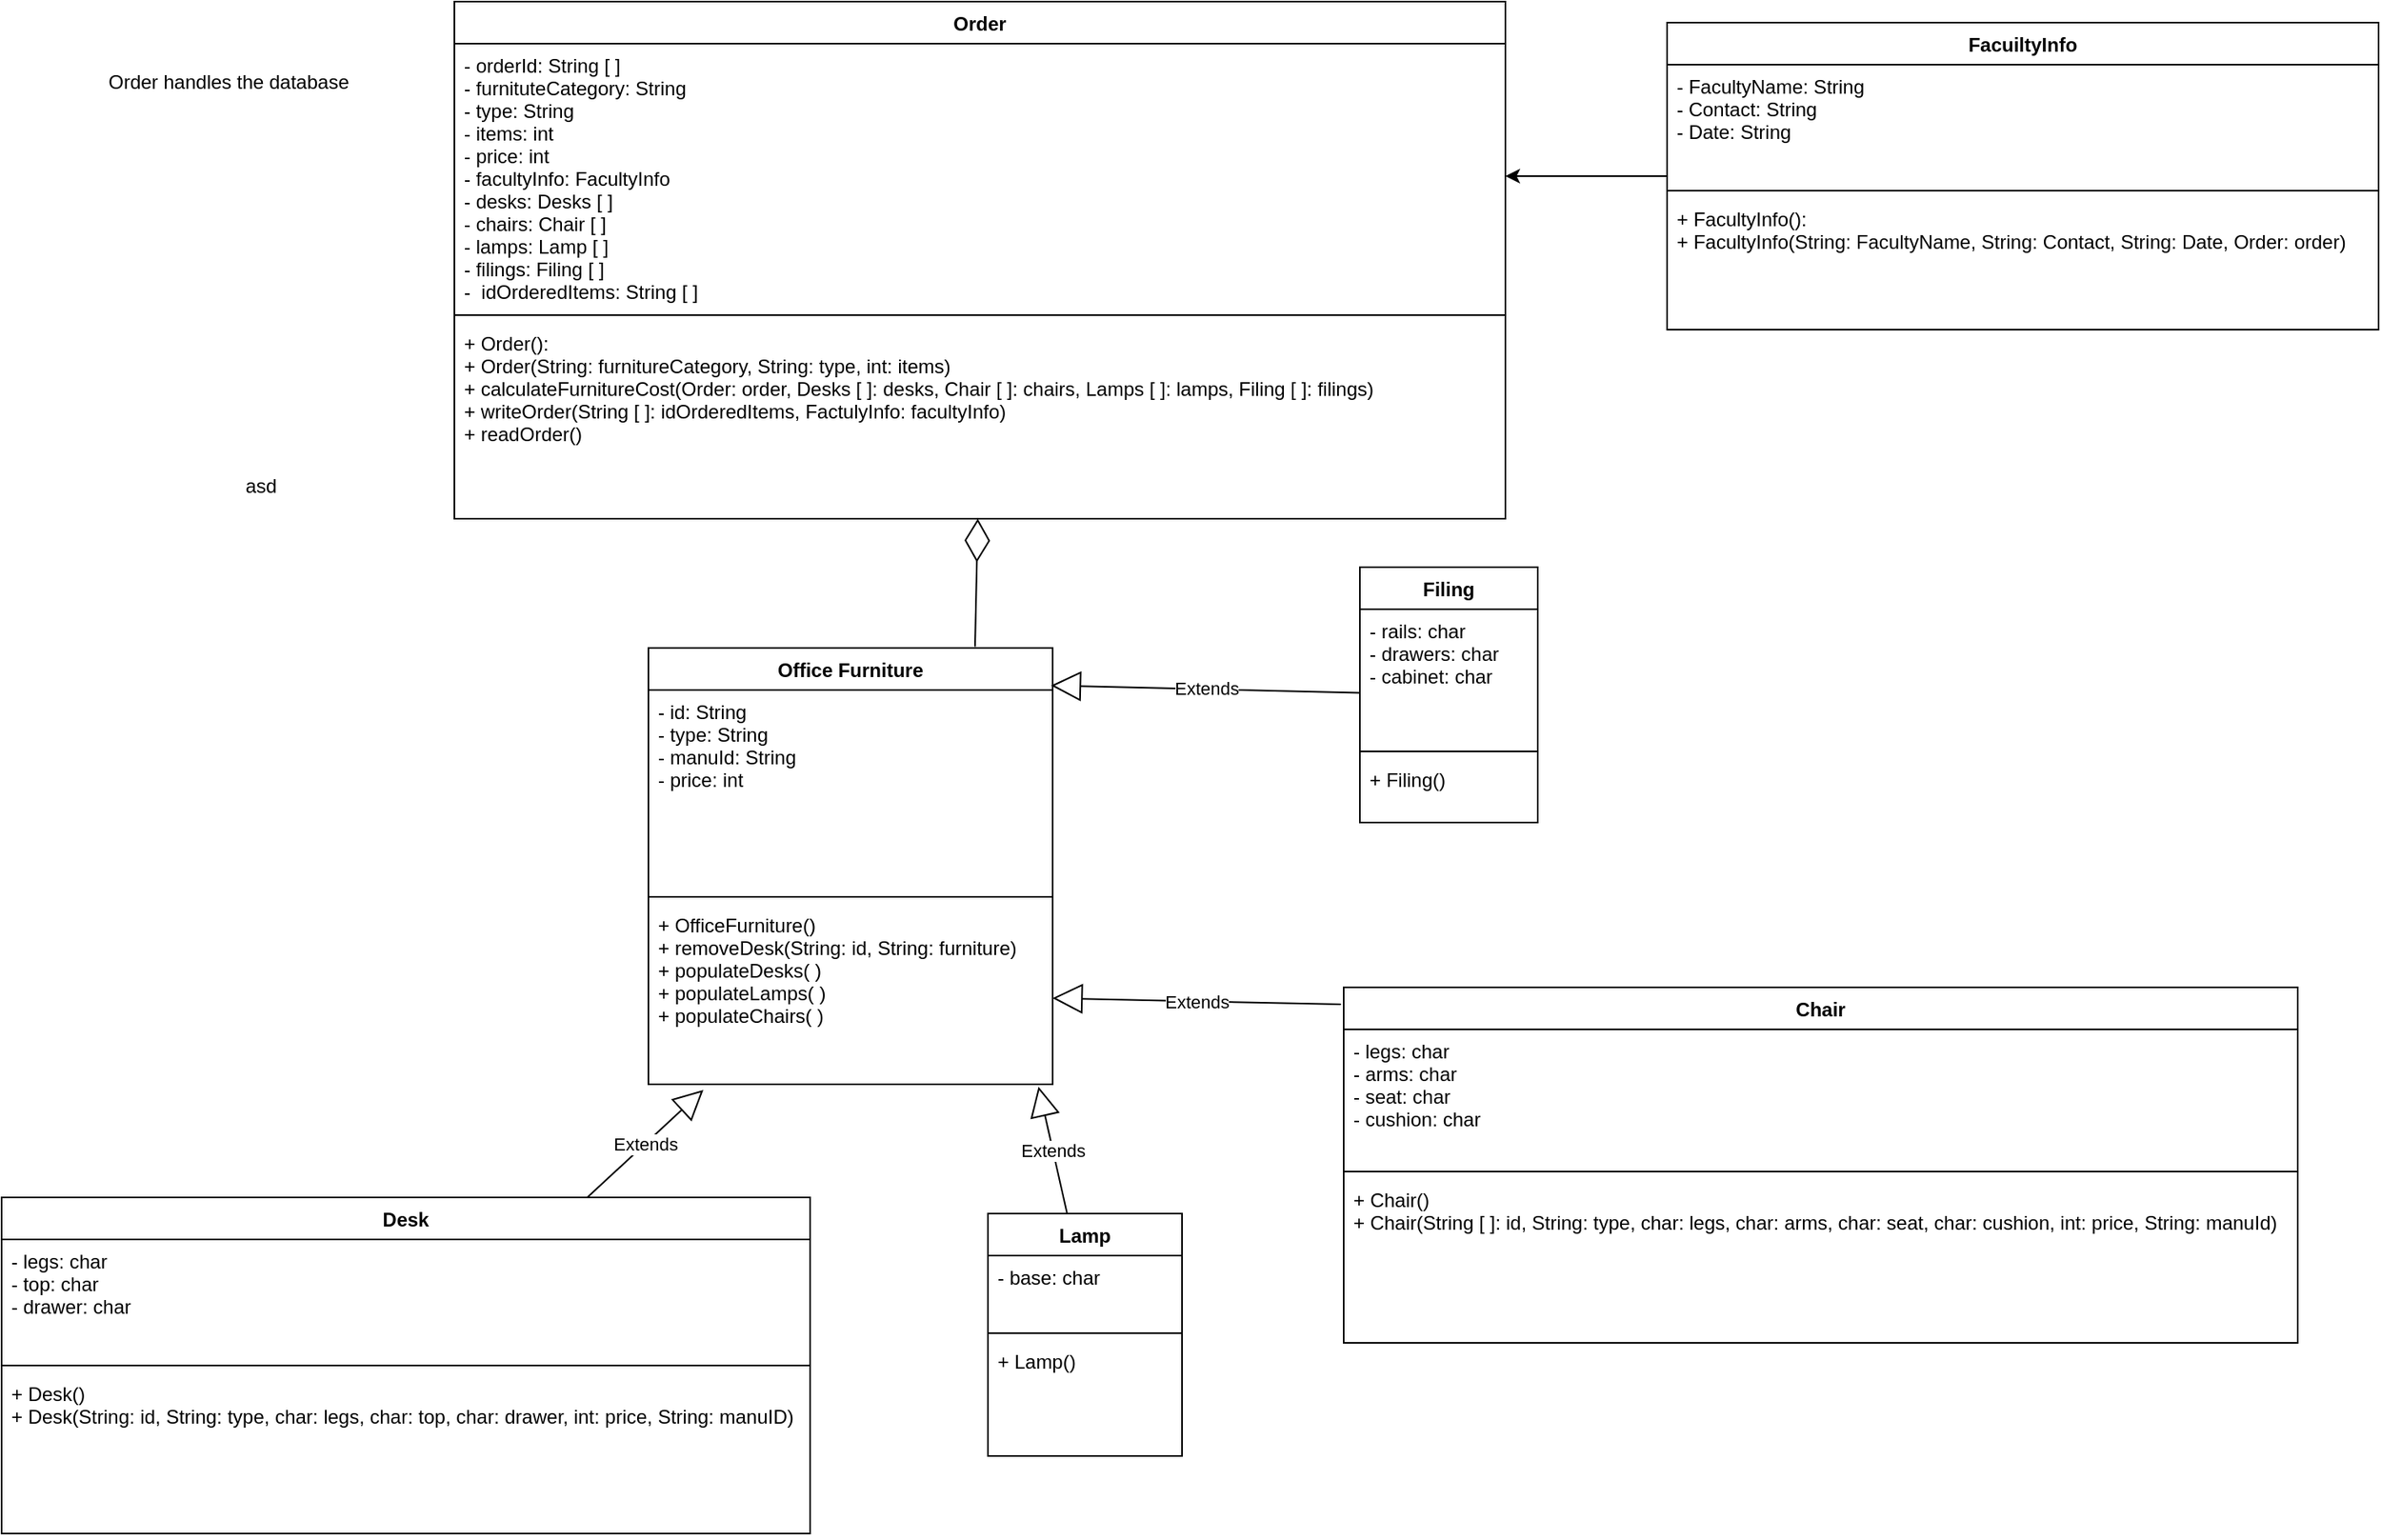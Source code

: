 <mxfile>
    <diagram id="xrSwx8evdAs3QqDWmsGX" name="Page-1">
        <mxGraphModel dx="1614" dy="784" grid="1" gridSize="10" guides="1" tooltips="1" connect="1" arrows="1" fold="1" page="1" pageScale="1" pageWidth="850" pageHeight="1100" math="0" shadow="0">
            <root>
                <mxCell id="0"/>
                <mxCell id="1" parent="0"/>
                <mxCell id="17" value="Order" style="swimlane;fontStyle=1;align=center;verticalAlign=top;childLayout=stackLayout;horizontal=1;startSize=26;horizontalStack=0;resizeParent=1;resizeParentMax=0;resizeLast=0;collapsible=1;marginBottom=0;" parent="1" vertex="1">
                    <mxGeometry x="-110" y="400" width="650" height="320" as="geometry"/>
                </mxCell>
                <mxCell id="18" value="- orderId: String [ ]&#10;- furnituteCategory: String&#10;- type: String&#10;- items: int&#10;- price: int&#10;- facultyInfo: FacultyInfo&#10;- desks: Desks [ ]&#10;- chairs: Chair [ ]&#10;- lamps: Lamp [ ]&#10;- filings: Filing [ ]&#10;-  idOrderedItems: String [ ]" style="text;strokeColor=none;fillColor=none;align=left;verticalAlign=top;spacingLeft=4;spacingRight=4;overflow=hidden;rotatable=0;points=[[0,0.5],[1,0.5]];portConstraint=eastwest;" parent="17" vertex="1">
                    <mxGeometry y="26" width="650" height="164" as="geometry"/>
                </mxCell>
                <mxCell id="19" value="" style="line;strokeWidth=1;fillColor=none;align=left;verticalAlign=middle;spacingTop=-1;spacingLeft=3;spacingRight=3;rotatable=0;labelPosition=right;points=[];portConstraint=eastwest;" parent="17" vertex="1">
                    <mxGeometry y="190" width="650" height="8" as="geometry"/>
                </mxCell>
                <mxCell id="20" value="+ Order():&#10;+ Order(String: furnitureCategory, String: type, int: items)&#10;+ calculateFurnitureCost(Order: order, Desks [ ]: desks, Chair [ ]: chairs, Lamps [ ]: lamps, Filing [ ]: filings)&#10;+ writeOrder(String [ ]: idOrderedItems, FactulyInfo: facultyInfo)&#10;+ readOrder()" style="text;strokeColor=none;fillColor=none;align=left;verticalAlign=top;spacingLeft=4;spacingRight=4;overflow=hidden;rotatable=0;points=[[0,0.5],[1,0.5]];portConstraint=eastwest;" parent="17" vertex="1">
                    <mxGeometry y="198" width="650" height="122" as="geometry"/>
                </mxCell>
                <mxCell id="21" value="Chair&#10;" style="swimlane;fontStyle=1;align=center;verticalAlign=top;childLayout=stackLayout;horizontal=1;startSize=26;horizontalStack=0;resizeParent=1;resizeParentMax=0;resizeLast=0;collapsible=1;marginBottom=0;" parent="1" vertex="1">
                    <mxGeometry x="440" y="1010" width="590" height="220" as="geometry"/>
                </mxCell>
                <mxCell id="22" value="- legs: char&#10;- arms: char&#10;- seat: char&#10;- cushion: char&#10; " style="text;strokeColor=none;fillColor=none;align=left;verticalAlign=top;spacingLeft=4;spacingRight=4;overflow=hidden;rotatable=0;points=[[0,0.5],[1,0.5]];portConstraint=eastwest;" parent="21" vertex="1">
                    <mxGeometry y="26" width="590" height="84" as="geometry"/>
                </mxCell>
                <mxCell id="23" value="" style="line;strokeWidth=1;fillColor=none;align=left;verticalAlign=middle;spacingTop=-1;spacingLeft=3;spacingRight=3;rotatable=0;labelPosition=right;points=[];portConstraint=eastwest;" parent="21" vertex="1">
                    <mxGeometry y="110" width="590" height="8" as="geometry"/>
                </mxCell>
                <mxCell id="24" value="+ Chair()&#10;+ Chair(String [ ]: id, String: type, char: legs, char: arms, char: seat, char: cushion, int: price, String: manuId)" style="text;strokeColor=none;fillColor=none;align=left;verticalAlign=top;spacingLeft=4;spacingRight=4;overflow=hidden;rotatable=0;points=[[0,0.5],[1,0.5]];portConstraint=eastwest;" parent="21" vertex="1">
                    <mxGeometry y="118" width="590" height="102" as="geometry"/>
                </mxCell>
                <mxCell id="29" value="Desk&#10;" style="swimlane;fontStyle=1;align=center;verticalAlign=top;childLayout=stackLayout;horizontal=1;startSize=26;horizontalStack=0;resizeParent=1;resizeParentMax=0;resizeLast=0;collapsible=1;marginBottom=0;" parent="1" vertex="1">
                    <mxGeometry x="-390" y="1140" width="500" height="208" as="geometry"/>
                </mxCell>
                <mxCell id="30" value="- legs: char&#10;- top: char&#10;- drawer: char&#10;" style="text;strokeColor=none;fillColor=none;align=left;verticalAlign=top;spacingLeft=4;spacingRight=4;overflow=hidden;rotatable=0;points=[[0,0.5],[1,0.5]];portConstraint=eastwest;" parent="29" vertex="1">
                    <mxGeometry y="26" width="500" height="74" as="geometry"/>
                </mxCell>
                <mxCell id="31" value="" style="line;strokeWidth=1;fillColor=none;align=left;verticalAlign=middle;spacingTop=-1;spacingLeft=3;spacingRight=3;rotatable=0;labelPosition=right;points=[];portConstraint=eastwest;" parent="29" vertex="1">
                    <mxGeometry y="100" width="500" height="8" as="geometry"/>
                </mxCell>
                <mxCell id="32" value="+ Desk()&#10;+ Desk(String: id, String: type, char: legs, char: top, char: drawer, int: price, String: manuID)" style="text;strokeColor=none;fillColor=none;align=left;verticalAlign=top;spacingLeft=4;spacingRight=4;overflow=hidden;rotatable=0;points=[[0,0.5],[1,0.5]];portConstraint=eastwest;" parent="29" vertex="1">
                    <mxGeometry y="108" width="500" height="100" as="geometry"/>
                </mxCell>
                <mxCell id="95" style="edgeStyle=orthogonalEdgeStyle;rounded=0;orthogonalLoop=1;jettySize=auto;html=1;" parent="1" source="33" target="18" edge="1">
                    <mxGeometry relative="1" as="geometry">
                        <Array as="points">
                            <mxPoint x="360" y="530"/>
                            <mxPoint x="360" y="530"/>
                        </Array>
                    </mxGeometry>
                </mxCell>
                <mxCell id="33" value="FacuiltyInfo" style="swimlane;fontStyle=1;align=center;verticalAlign=top;childLayout=stackLayout;horizontal=1;startSize=26;horizontalStack=0;resizeParent=1;resizeParentMax=0;resizeLast=0;collapsible=1;marginBottom=0;" parent="1" vertex="1">
                    <mxGeometry x="640" y="413" width="440" height="190" as="geometry"/>
                </mxCell>
                <mxCell id="34" value="- FacultyName: String&#10;- Contact: String&#10;- Date: String&#10;" style="text;strokeColor=none;fillColor=none;align=left;verticalAlign=top;spacingLeft=4;spacingRight=4;overflow=hidden;rotatable=0;points=[[0,0.5],[1,0.5]];portConstraint=eastwest;" parent="33" vertex="1">
                    <mxGeometry y="26" width="440" height="74" as="geometry"/>
                </mxCell>
                <mxCell id="35" value="" style="line;strokeWidth=1;fillColor=none;align=left;verticalAlign=middle;spacingTop=-1;spacingLeft=3;spacingRight=3;rotatable=0;labelPosition=right;points=[];portConstraint=eastwest;" parent="33" vertex="1">
                    <mxGeometry y="100" width="440" height="8" as="geometry"/>
                </mxCell>
                <mxCell id="36" value="+ FacultyInfo(): &#10;+ FacultyInfo(String: FacultyName, String: Contact, String: Date, Order: order)&#10;&#10;&#10;&#10;&#10; " style="text;strokeColor=none;fillColor=none;align=left;verticalAlign=top;spacingLeft=4;spacingRight=4;overflow=hidden;rotatable=0;points=[[0,0.5],[1,0.5]];portConstraint=eastwest;" parent="33" vertex="1">
                    <mxGeometry y="108" width="440" height="82" as="geometry"/>
                </mxCell>
                <mxCell id="37" value="Lamp&#10;" style="swimlane;fontStyle=1;align=center;verticalAlign=top;childLayout=stackLayout;horizontal=1;startSize=26;horizontalStack=0;resizeParent=1;resizeParentMax=0;resizeLast=0;collapsible=1;marginBottom=0;" parent="1" vertex="1">
                    <mxGeometry x="220" y="1150" width="120" height="150" as="geometry"/>
                </mxCell>
                <mxCell id="38" value="- base: char&#10;" style="text;strokeColor=none;fillColor=none;align=left;verticalAlign=top;spacingLeft=4;spacingRight=4;overflow=hidden;rotatable=0;points=[[0,0.5],[1,0.5]];portConstraint=eastwest;" parent="37" vertex="1">
                    <mxGeometry y="26" width="120" height="44" as="geometry"/>
                </mxCell>
                <mxCell id="39" value="" style="line;strokeWidth=1;fillColor=none;align=left;verticalAlign=middle;spacingTop=-1;spacingLeft=3;spacingRight=3;rotatable=0;labelPosition=right;points=[];portConstraint=eastwest;" parent="37" vertex="1">
                    <mxGeometry y="70" width="120" height="8" as="geometry"/>
                </mxCell>
                <mxCell id="40" value="+ Lamp()" style="text;strokeColor=none;fillColor=none;align=left;verticalAlign=top;spacingLeft=4;spacingRight=4;overflow=hidden;rotatable=0;points=[[0,0.5],[1,0.5]];portConstraint=eastwest;" parent="37" vertex="1">
                    <mxGeometry y="78" width="120" height="72" as="geometry"/>
                </mxCell>
                <mxCell id="41" value="Filing" style="swimlane;fontStyle=1;align=center;verticalAlign=top;childLayout=stackLayout;horizontal=1;startSize=26;horizontalStack=0;resizeParent=1;resizeParentMax=0;resizeLast=0;collapsible=1;marginBottom=0;" parent="1" vertex="1">
                    <mxGeometry x="450" y="750" width="110" height="158" as="geometry"/>
                </mxCell>
                <mxCell id="42" value="- rails: char&#10;- drawers: char&#10;- cabinet: char&#10;" style="text;strokeColor=none;fillColor=none;align=left;verticalAlign=top;spacingLeft=4;spacingRight=4;overflow=hidden;rotatable=0;points=[[0,0.5],[1,0.5]];portConstraint=eastwest;" parent="41" vertex="1">
                    <mxGeometry y="26" width="110" height="84" as="geometry"/>
                </mxCell>
                <mxCell id="43" value="" style="line;strokeWidth=1;fillColor=none;align=left;verticalAlign=middle;spacingTop=-1;spacingLeft=3;spacingRight=3;rotatable=0;labelPosition=right;points=[];portConstraint=eastwest;" parent="41" vertex="1">
                    <mxGeometry y="110" width="110" height="8" as="geometry"/>
                </mxCell>
                <mxCell id="44" value="+ Filing()" style="text;strokeColor=none;fillColor=none;align=left;verticalAlign=top;spacingLeft=4;spacingRight=4;overflow=hidden;rotatable=0;points=[[0,0.5],[1,0.5]];portConstraint=eastwest;" parent="41" vertex="1">
                    <mxGeometry y="118" width="110" height="40" as="geometry"/>
                </mxCell>
                <mxCell id="72" value="Office Furniture&#10;" style="swimlane;fontStyle=1;align=center;verticalAlign=top;childLayout=stackLayout;horizontal=1;startSize=26;horizontalStack=0;resizeParent=1;resizeParentMax=0;resizeLast=0;collapsible=1;marginBottom=0;" parent="1" vertex="1">
                    <mxGeometry x="10" y="800" width="250" height="270" as="geometry"/>
                </mxCell>
                <mxCell id="73" value="- id: String&#10;- type: String&#10;- manuId: String&#10;- price: int&#10; &#10;" style="text;strokeColor=none;fillColor=none;align=left;verticalAlign=top;spacingLeft=4;spacingRight=4;overflow=hidden;rotatable=0;points=[[0,0.5],[1,0.5]];portConstraint=eastwest;" parent="72" vertex="1">
                    <mxGeometry y="26" width="250" height="124" as="geometry"/>
                </mxCell>
                <mxCell id="74" value="" style="line;strokeWidth=1;fillColor=none;align=left;verticalAlign=middle;spacingTop=-1;spacingLeft=3;spacingRight=3;rotatable=0;labelPosition=right;points=[];portConstraint=eastwest;" parent="72" vertex="1">
                    <mxGeometry y="150" width="250" height="8" as="geometry"/>
                </mxCell>
                <mxCell id="75" value="+ OfficeFurniture()&#10;+ removeDesk(String: id, String: furniture) &#10;+ populateDesks( )&#10;+ populateLamps( )&#10;+ populateChairs( )" style="text;strokeColor=none;fillColor=none;align=left;verticalAlign=top;spacingLeft=4;spacingRight=4;overflow=hidden;rotatable=0;points=[[0,0.5],[1,0.5]];portConstraint=eastwest;" parent="72" vertex="1">
                    <mxGeometry y="158" width="250" height="112" as="geometry"/>
                </mxCell>
                <mxCell id="82" value="Extends" style="endArrow=block;endSize=16;endFill=0;html=1;entryX=0.136;entryY=1.031;entryDx=0;entryDy=0;entryPerimeter=0;" parent="1" source="29" target="75" edge="1">
                    <mxGeometry width="160" relative="1" as="geometry">
                        <mxPoint x="250" y="940" as="sourcePoint"/>
                        <mxPoint x="50" y="1070" as="targetPoint"/>
                        <Array as="points"/>
                    </mxGeometry>
                </mxCell>
                <mxCell id="84" value="Extends" style="endArrow=block;endSize=16;endFill=0;html=1;exitX=0.407;exitY=-0.003;exitDx=0;exitDy=0;exitPerimeter=0;entryX=0.965;entryY=1.013;entryDx=0;entryDy=0;entryPerimeter=0;" parent="1" source="37" target="75" edge="1">
                    <mxGeometry width="160" relative="1" as="geometry">
                        <mxPoint x="460" y="1030" as="sourcePoint"/>
                        <mxPoint x="620" y="1030" as="targetPoint"/>
                    </mxGeometry>
                </mxCell>
                <mxCell id="85" value="Extends" style="endArrow=block;endSize=16;endFill=0;html=1;entryX=0.996;entryY=0.086;entryDx=0;entryDy=0;entryPerimeter=0;" parent="1" source="41" target="72" edge="1">
                    <mxGeometry width="160" relative="1" as="geometry">
                        <mxPoint x="250" y="820" as="sourcePoint"/>
                        <mxPoint x="410" y="820" as="targetPoint"/>
                    </mxGeometry>
                </mxCell>
                <mxCell id="87" value="Extends" style="endArrow=block;endSize=16;endFill=0;html=1;exitX=-0.003;exitY=0.048;exitDx=0;exitDy=0;exitPerimeter=0;" parent="1" source="21" target="75" edge="1">
                    <mxGeometry width="160" relative="1" as="geometry">
                        <mxPoint x="620" y="940" as="sourcePoint"/>
                        <mxPoint x="780" y="940" as="targetPoint"/>
                    </mxGeometry>
                </mxCell>
                <mxCell id="101" value="" style="endArrow=diamondThin;endFill=0;endSize=24;html=1;exitX=0.808;exitY=-0.003;exitDx=0;exitDy=0;exitPerimeter=0;" parent="1" source="72" target="20" edge="1">
                    <mxGeometry width="160" relative="1" as="geometry">
                        <mxPoint x="250" y="730" as="sourcePoint"/>
                        <mxPoint x="216" y="720" as="targetPoint"/>
                    </mxGeometry>
                </mxCell>
                <mxCell id="103" value="Order handles the database&lt;br&gt;" style="text;html=1;align=center;verticalAlign=middle;resizable=0;points=[];autosize=1;" parent="1" vertex="1">
                    <mxGeometry x="-330" y="440" width="160" height="20" as="geometry"/>
                </mxCell>
                <mxCell id="104" value="asd" style="text;html=1;align=center;verticalAlign=middle;resizable=0;points=[];autosize=1;" parent="1" vertex="1">
                    <mxGeometry x="-245" y="690" width="30" height="20" as="geometry"/>
                </mxCell>
            </root>
        </mxGraphModel>
    </diagram>
</mxfile>